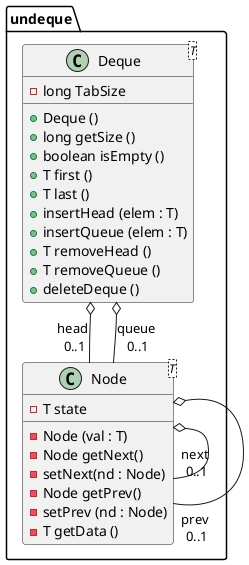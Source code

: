 @startuml undeque
package undeque {
    Class Node <T> {
        - T state
        - Node (val : T)
        - Node getNext()
        - setNext(nd : Node)
        - Node getPrev()
        - setPrev (nd : Node)
        - T getData ()
    }
    Class Deque <T> {
        - long TabSize
        + Deque ()
        + long getSize ()
        + boolean isEmpty ()
        + T first ()
        + T last ()
        + insertHead (elem : T)
        + insertQueue (elem : T)
        + T removeHead ()
        + T removeQueue ()
        + deleteDeque ()
    }
}
Deque o-- "head\n 0..1" Node
Deque o-- "queue\n 0..1" Node
Node o-- "next\n 0..1" Node
Node o-- "prev\n 0..1" Node
@enduml

' Node et Deque sont des constructeurs
' <T> est un type generique, on le connais pas ducoup on fait comme ca